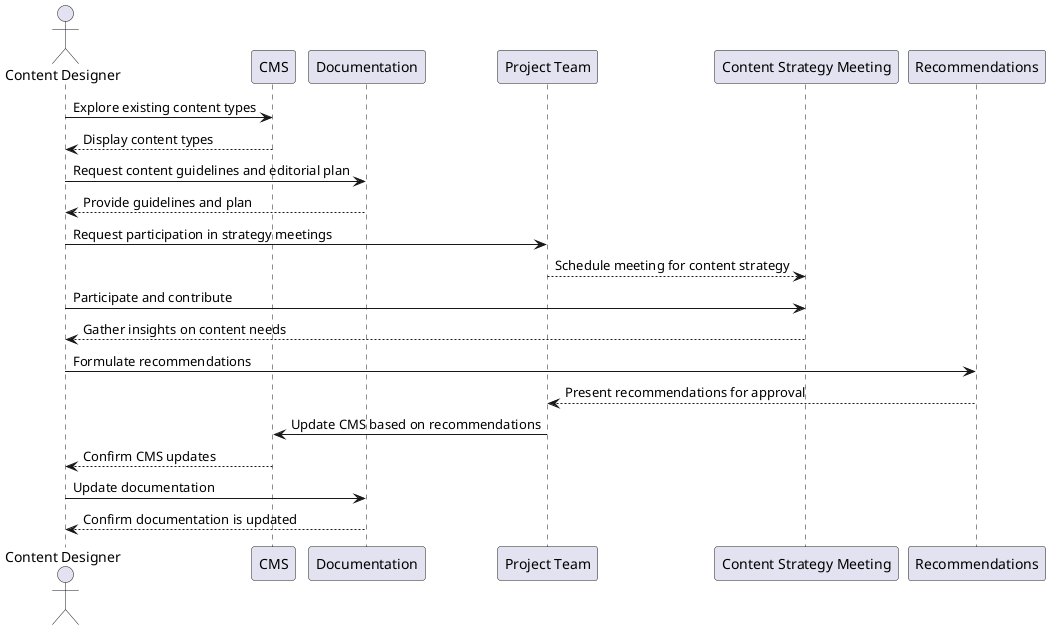 @startuml
actor ContentDesigner as "Content Designer"
participant "CMS" as CMS
participant Documentation as Docs
participant "Project Team" as Team
participant "Content Strategy Meeting" as Meeting
participant Recommendations as Recs

ContentDesigner -> CMS : Explore existing content types
CMS --> ContentDesigner : Display content types

ContentDesigner -> Docs : Request content guidelines and editorial plan
Docs --> ContentDesigner : Provide guidelines and plan

ContentDesigner -> Team : Request participation in strategy meetings
Team --> Meeting : Schedule meeting for content strategy

ContentDesigner -> Meeting : Participate and contribute
Meeting --> ContentDesigner : Gather insights on content needs

ContentDesigner -> Recs : Formulate recommendations
Recs --> Team : Present recommendations for approval

Team -> CMS : Update CMS based on recommendations
CMS --> ContentDesigner : Confirm CMS updates

ContentDesigner -> Docs : Update documentation
Docs --> ContentDesigner : Confirm documentation is updated

@enduml
